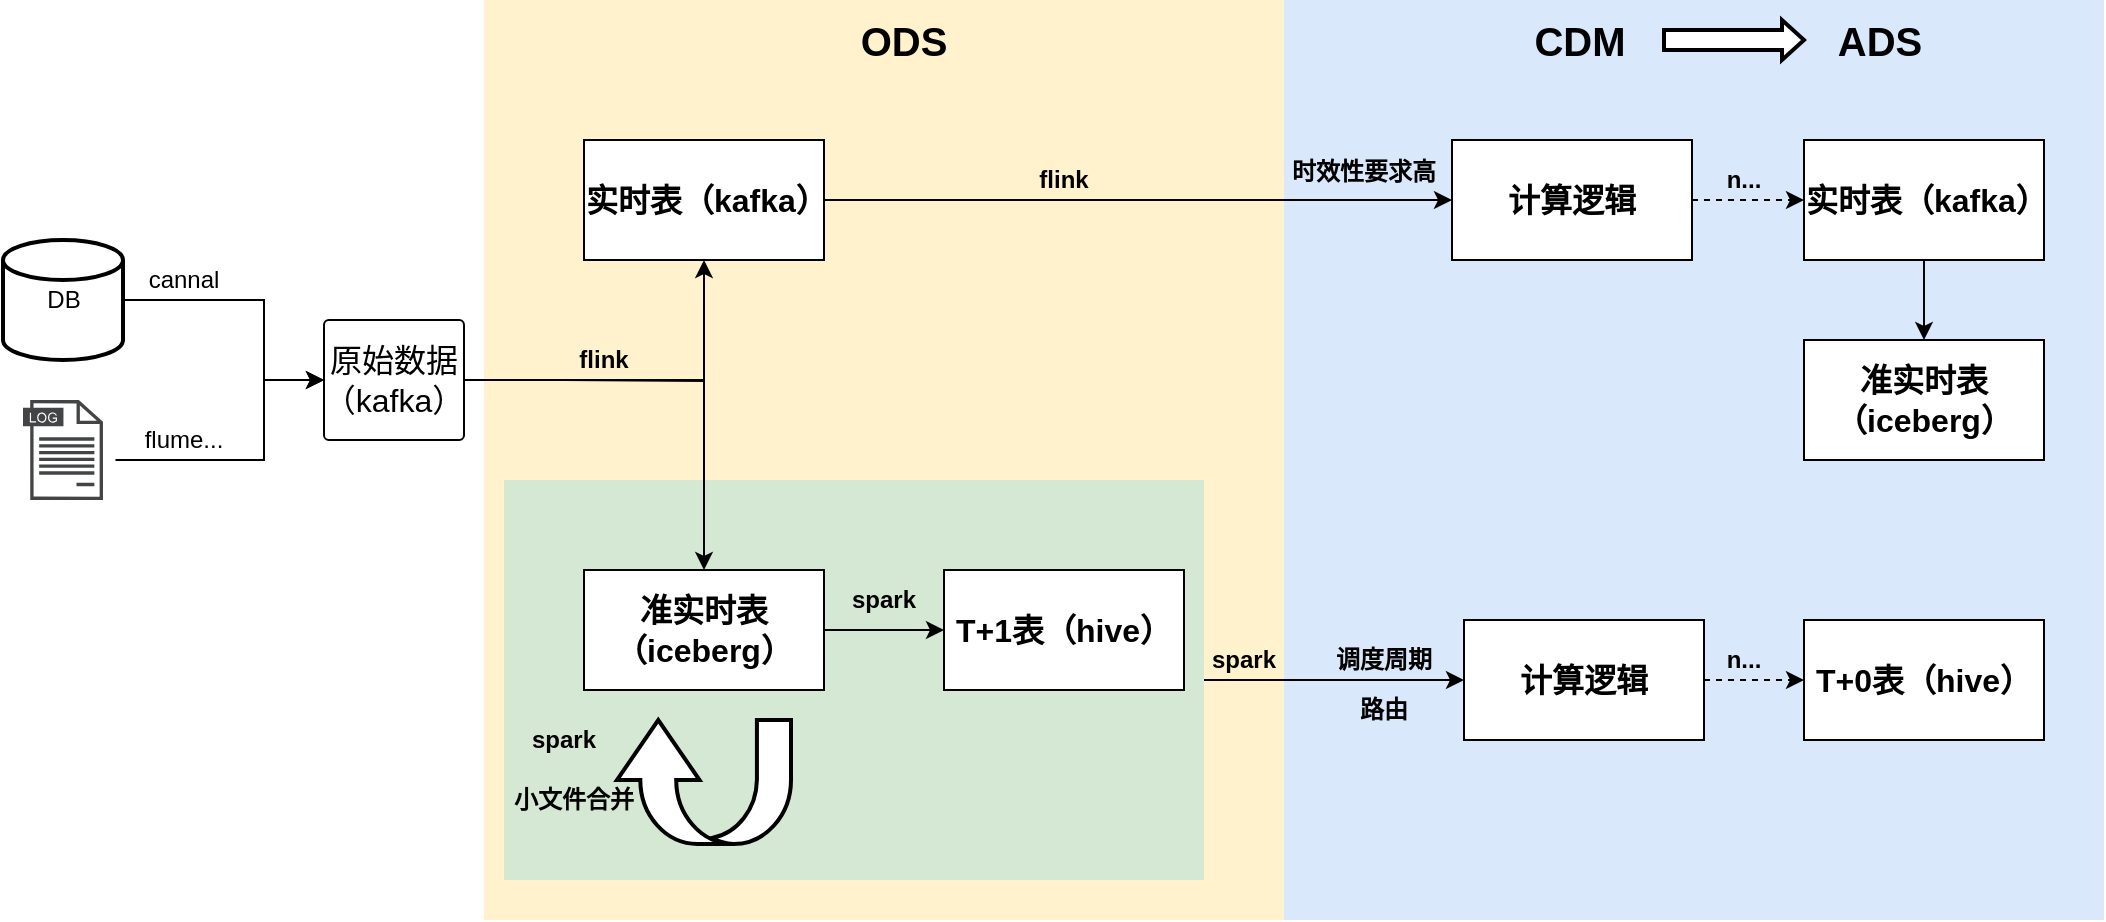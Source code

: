 <mxfile version="20.8.23" type="github">
  <diagram name="第 1 页" id="T3tAwt_vPYVnly3fnjv3">
    <mxGraphModel dx="1621" dy="515" grid="1" gridSize="10" guides="1" tooltips="1" connect="1" arrows="1" fold="1" page="1" pageScale="1" pageWidth="827" pageHeight="1169" math="0" shadow="0">
      <root>
        <mxCell id="0" />
        <mxCell id="1" parent="0" />
        <mxCell id="f1Rn8pXJ9OwuXsxrikAa-1" value="" style="rounded=0;whiteSpace=wrap;html=1;dashed=1;fillColor=#dae8fc;strokeColor=none;" parent="1" diagramCategory="general" diagramName="Rectangle" vertex="1">
          <mxGeometry x="210" y="240" width="410" height="460" as="geometry" />
        </mxCell>
        <mxCell id="f1Rn8pXJ9OwuXsxrikAa-2" value="" style="rounded=0;whiteSpace=wrap;html=1;dashed=1;fillColor=#fff2cc;strokeColor=none;" parent="1" diagramCategory="general" diagramName="Rectangle" vertex="1">
          <mxGeometry x="-190" y="240" width="400" height="460" as="geometry" />
        </mxCell>
        <mxCell id="f1Rn8pXJ9OwuXsxrikAa-3" style="edgeStyle=orthogonalEdgeStyle;rounded=0;orthogonalLoop=1;jettySize=auto;html=1;exitX=1;exitY=0.5;exitDx=0;exitDy=0;entryX=0;entryY=0.5;entryDx=0;entryDy=0;" parent="1" source="f1Rn8pXJ9OwuXsxrikAa-4" target="f1Rn8pXJ9OwuXsxrikAa-24" edge="1">
          <mxGeometry relative="1" as="geometry" />
        </mxCell>
        <mxCell id="f1Rn8pXJ9OwuXsxrikAa-4" value="" style="rounded=0;whiteSpace=wrap;html=1;dashed=1;fillColor=#d5e8d4;strokeColor=none;" parent="1" diagramCategory="general" diagramName="Rectangle" vertex="1">
          <mxGeometry x="-180" y="480" width="350" height="200" as="geometry" />
        </mxCell>
        <mxCell id="f1Rn8pXJ9OwuXsxrikAa-5" style="edgeStyle=orthogonalEdgeStyle;rounded=0;orthogonalLoop=1;jettySize=auto;html=1;exitX=1;exitY=0.5;exitDx=0;exitDy=0;entryX=0;entryY=0.5;entryDx=0;entryDy=0;fontSize=20;" parent="1" source="f1Rn8pXJ9OwuXsxrikAa-6" target="f1Rn8pXJ9OwuXsxrikAa-29" edge="1">
          <mxGeometry relative="1" as="geometry" />
        </mxCell>
        <mxCell id="f1Rn8pXJ9OwuXsxrikAa-6" value="&lt;span style=&quot;font-size: 16px;&quot;&gt;实时表（kafka）&lt;/span&gt;" style="rounded=0;whiteSpace=wrap;html=1;fontStyle=1;" parent="1" diagramCategory="general" diagramName="Rectangle" vertex="1">
          <mxGeometry x="-140" y="310" width="120" height="60" as="geometry" />
        </mxCell>
        <mxCell id="f1Rn8pXJ9OwuXsxrikAa-7" style="edgeStyle=orthogonalEdgeStyle;rounded=0;orthogonalLoop=1;jettySize=auto;html=1;exitX=1;exitY=0.5;exitDx=0;exitDy=0;" parent="1" target="f1Rn8pXJ9OwuXsxrikAa-6" edge="1">
          <mxGeometry relative="1" as="geometry">
            <mxPoint x="-150" y="430" as="sourcePoint" />
          </mxGeometry>
        </mxCell>
        <mxCell id="f1Rn8pXJ9OwuXsxrikAa-8" style="edgeStyle=orthogonalEdgeStyle;rounded=0;orthogonalLoop=1;jettySize=auto;html=1;" parent="1" source="f1Rn8pXJ9OwuXsxrikAa-15" target="f1Rn8pXJ9OwuXsxrikAa-10" edge="1">
          <mxGeometry relative="1" as="geometry">
            <mxPoint x="-150" y="430" as="sourcePoint" />
          </mxGeometry>
        </mxCell>
        <mxCell id="f1Rn8pXJ9OwuXsxrikAa-9" style="edgeStyle=orthogonalEdgeStyle;rounded=0;orthogonalLoop=1;jettySize=auto;html=1;exitX=1;exitY=0.5;exitDx=0;exitDy=0;entryX=0;entryY=0.5;entryDx=0;entryDy=0;" parent="1" source="f1Rn8pXJ9OwuXsxrikAa-10" target="f1Rn8pXJ9OwuXsxrikAa-21" edge="1">
          <mxGeometry relative="1" as="geometry" />
        </mxCell>
        <mxCell id="f1Rn8pXJ9OwuXsxrikAa-10" value="&lt;span style=&quot;font-size: 16px;&quot;&gt;准实时表（iceberg）&lt;/span&gt;" style="rounded=0;whiteSpace=wrap;html=1;fontStyle=1;" parent="1" diagramCategory="general" diagramName="Rectangle" vertex="1">
          <mxGeometry x="-140" y="525" width="120" height="60" as="geometry" />
        </mxCell>
        <mxCell id="f1Rn8pXJ9OwuXsxrikAa-11" style="edgeStyle=orthogonalEdgeStyle;rounded=0;orthogonalLoop=1;jettySize=auto;html=1;" parent="1" source="f1Rn8pXJ9OwuXsxrikAa-12" target="f1Rn8pXJ9OwuXsxrikAa-15" edge="1">
          <mxGeometry relative="1" as="geometry">
            <Array as="points">
              <mxPoint x="-300" y="390" />
              <mxPoint x="-300" y="430" />
            </Array>
          </mxGeometry>
        </mxCell>
        <mxCell id="f1Rn8pXJ9OwuXsxrikAa-12" value="DB" style="shape=mxgraph.flowchart.database;whiteSpace=wrap;html=1;fillColor=#ffffff;strokeColor=#000000;strokeWidth=2;" parent="1" diagramCategory="Flowchart" diagramName="Database" vertex="1">
          <mxGeometry x="-430.5" y="360" width="60" height="60" as="geometry" />
        </mxCell>
        <mxCell id="f1Rn8pXJ9OwuXsxrikAa-13" style="edgeStyle=orthogonalEdgeStyle;rounded=0;orthogonalLoop=1;jettySize=auto;html=1;exitX=0;exitY=0;exitDx=52.5;exitDy=30;exitPerimeter=0;entryX=0;entryY=0.5;entryDx=0;entryDy=0;" parent="1" target="f1Rn8pXJ9OwuXsxrikAa-15" edge="1">
          <mxGeometry relative="1" as="geometry">
            <Array as="points">
              <mxPoint x="-300" y="470" />
              <mxPoint x="-300" y="430" />
            </Array>
            <mxPoint x="-374.25" y="470" as="sourcePoint" />
          </mxGeometry>
        </mxCell>
        <mxCell id="f1Rn8pXJ9OwuXsxrikAa-15" value="&lt;span style=&quot;font-size: 16px;&quot;&gt;原始数据（kafka）&lt;/span&gt;" style="rounded=1;whiteSpace=wrap;html=1;arcSize=4;" parent="1" diagramCategory="general" diagramName="RoundedRectangle" vertex="1">
          <mxGeometry x="-270" y="400" width="70" height="60" as="geometry" />
        </mxCell>
        <mxCell id="f1Rn8pXJ9OwuXsxrikAa-16" value="cannal" style="text;html=1;strokeColor=none;fillColor=none;align=center;verticalAlign=middle;whiteSpace=wrap;rounded=0;" parent="1" diagramCategory="general" diagramName="text" vertex="1">
          <mxGeometry x="-360" y="370" width="40" height="20" as="geometry" />
        </mxCell>
        <mxCell id="f1Rn8pXJ9OwuXsxrikAa-17" value="flume..." style="text;html=1;strokeColor=none;fillColor=none;align=center;verticalAlign=middle;whiteSpace=wrap;rounded=0;" parent="1" diagramCategory="general" diagramName="text" vertex="1">
          <mxGeometry x="-360" y="450" width="40" height="20" as="geometry" />
        </mxCell>
        <mxCell id="f1Rn8pXJ9OwuXsxrikAa-18" value="&lt;b&gt;flink&lt;/b&gt;" style="text;html=1;strokeColor=none;fillColor=none;align=center;verticalAlign=middle;whiteSpace=wrap;rounded=0;" parent="1" diagramCategory="general" diagramName="text" vertex="1">
          <mxGeometry x="-150" y="410" width="40" height="20" as="geometry" />
        </mxCell>
        <mxCell id="f1Rn8pXJ9OwuXsxrikAa-19" value="" style="shape=mxgraph.arrows.u_turn_up_arrow;whiteSpace=wrap;html=1;fillColor=#ffffff;strokeColor=#000000;strokeWidth=2;" parent="1" diagramCategory="arrow" diagramName="UTurnUpArrow" vertex="1">
          <mxGeometry x="-123.5" y="600" width="87" height="62" as="geometry" />
        </mxCell>
        <mxCell id="f1Rn8pXJ9OwuXsxrikAa-20" value="&lt;b&gt;spark&lt;/b&gt;" style="text;html=1;strokeColor=none;fillColor=none;align=center;verticalAlign=middle;whiteSpace=wrap;rounded=0;" parent="1" diagramCategory="general" diagramName="text" vertex="1">
          <mxGeometry x="-170" y="600" width="40" height="20" as="geometry" />
        </mxCell>
        <mxCell id="f1Rn8pXJ9OwuXsxrikAa-21" value="&lt;span style=&quot;font-size: 16px;&quot;&gt;T+1表（hive）&lt;/span&gt;" style="rounded=0;whiteSpace=wrap;html=1;fontStyle=1;" parent="1" diagramCategory="general" diagramName="Rectangle" vertex="1">
          <mxGeometry x="40" y="525" width="120" height="60" as="geometry" />
        </mxCell>
        <mxCell id="f1Rn8pXJ9OwuXsxrikAa-22" value="&lt;b&gt;spark&lt;/b&gt;" style="text;html=1;strokeColor=none;fillColor=none;align=center;verticalAlign=middle;whiteSpace=wrap;rounded=0;" parent="1" diagramCategory="general" diagramName="text" vertex="1">
          <mxGeometry x="-10" y="530" width="40" height="20" as="geometry" />
        </mxCell>
        <mxCell id="f1Rn8pXJ9OwuXsxrikAa-23" style="edgeStyle=orthogonalEdgeStyle;rounded=0;orthogonalLoop=1;jettySize=auto;html=1;exitX=1;exitY=0.5;exitDx=0;exitDy=0;fontSize=20;dashed=1;" parent="1" source="f1Rn8pXJ9OwuXsxrikAa-24" target="f1Rn8pXJ9OwuXsxrikAa-33" edge="1">
          <mxGeometry relative="1" as="geometry" />
        </mxCell>
        <mxCell id="f1Rn8pXJ9OwuXsxrikAa-24" value="&lt;font style=&quot;font-size: 16px;&quot;&gt;计算逻辑&lt;/font&gt;" style="rounded=0;whiteSpace=wrap;html=1;fontStyle=1;" parent="1" diagramCategory="general" diagramName="Rectangle" vertex="1">
          <mxGeometry x="300" y="550" width="120" height="60" as="geometry" />
        </mxCell>
        <mxCell id="f1Rn8pXJ9OwuXsxrikAa-25" value="&lt;b&gt;调度周期&lt;/b&gt;" style="text;html=1;strokeColor=none;fillColor=none;align=center;verticalAlign=middle;whiteSpace=wrap;rounded=0;" parent="1" diagramCategory="general" diagramName="text" vertex="1">
          <mxGeometry x="230" y="560" width="60" height="20" as="geometry" />
        </mxCell>
        <mxCell id="f1Rn8pXJ9OwuXsxrikAa-26" value="&lt;b&gt;小文件合并&lt;/b&gt;" style="text;html=1;strokeColor=none;fillColor=none;align=center;verticalAlign=middle;whiteSpace=wrap;rounded=0;" parent="1" diagramCategory="general" diagramName="text" vertex="1">
          <mxGeometry x="-180" y="630" width="70" height="20" as="geometry" />
        </mxCell>
        <mxCell id="f1Rn8pXJ9OwuXsxrikAa-27" value="ODS" style="text;html=1;strokeColor=none;fillColor=none;align=center;verticalAlign=middle;whiteSpace=wrap;rounded=0;fontStyle=1;fontSize=20;" parent="1" diagramCategory="general" diagramName="text" vertex="1">
          <mxGeometry x="-30" y="250" width="100" height="20" as="geometry" />
        </mxCell>
        <mxCell id="f1Rn8pXJ9OwuXsxrikAa-28" style="edgeStyle=orthogonalEdgeStyle;rounded=0;orthogonalLoop=1;jettySize=auto;html=1;exitX=1;exitY=0.5;exitDx=0;exitDy=0;fontSize=20;dashed=1;" parent="1" source="f1Rn8pXJ9OwuXsxrikAa-29" target="f1Rn8pXJ9OwuXsxrikAa-32" edge="1">
          <mxGeometry relative="1" as="geometry" />
        </mxCell>
        <mxCell id="f1Rn8pXJ9OwuXsxrikAa-29" value="&lt;span style=&quot;font-size: 16px;&quot;&gt;计算逻辑&lt;/span&gt;" style="rounded=0;whiteSpace=wrap;html=1;fontStyle=1;" parent="1" diagramCategory="general" diagramName="Rectangle" vertex="1">
          <mxGeometry x="294" y="310" width="120" height="60" as="geometry" />
        </mxCell>
        <mxCell id="f1Rn8pXJ9OwuXsxrikAa-30" value="&lt;b&gt;时效性要求高&lt;/b&gt;" style="text;html=1;strokeColor=none;fillColor=none;align=center;verticalAlign=middle;whiteSpace=wrap;rounded=0;" parent="1" diagramCategory="general" diagramName="text" vertex="1">
          <mxGeometry x="210" y="316" width="80" height="20" as="geometry" />
        </mxCell>
        <mxCell id="f1Rn8pXJ9OwuXsxrikAa-31" value="CDM" style="text;html=1;strokeColor=none;fillColor=none;align=center;verticalAlign=middle;whiteSpace=wrap;rounded=0;fontStyle=1;fontSize=20;" parent="1" diagramCategory="general" diagramName="text" vertex="1">
          <mxGeometry x="290" y="250" width="136" height="20" as="geometry" />
        </mxCell>
        <mxCell id="f1Rn8pXJ9OwuXsxrikAa-45" style="edgeStyle=orthogonalEdgeStyle;rounded=0;orthogonalLoop=1;jettySize=auto;html=1;exitX=0.5;exitY=1;exitDx=0;exitDy=0;" parent="1" source="f1Rn8pXJ9OwuXsxrikAa-32" target="f1Rn8pXJ9OwuXsxrikAa-44" edge="1">
          <mxGeometry relative="1" as="geometry" />
        </mxCell>
        <mxCell id="f1Rn8pXJ9OwuXsxrikAa-32" value="&lt;span style=&quot;font-size: 16px;&quot;&gt;实时表（kafka）&lt;/span&gt;" style="rounded=0;whiteSpace=wrap;html=1;fontStyle=1;" parent="1" diagramCategory="general" diagramName="Rectangle" vertex="1">
          <mxGeometry x="470" y="310" width="120" height="60" as="geometry" />
        </mxCell>
        <mxCell id="f1Rn8pXJ9OwuXsxrikAa-33" value="&lt;font style=&quot;font-size: 16px;&quot;&gt;T+0表（hive）&lt;/font&gt;" style="rounded=0;whiteSpace=wrap;html=1;fontStyle=1;" parent="1" diagramCategory="general" diagramName="Rectangle" vertex="1">
          <mxGeometry x="470" y="550" width="120" height="60" as="geometry" />
        </mxCell>
        <mxCell id="f1Rn8pXJ9OwuXsxrikAa-34" value="n..." style="text;html=1;strokeColor=none;fillColor=none;align=center;verticalAlign=middle;whiteSpace=wrap;rounded=0;fontStyle=1;" parent="1" diagramCategory="general" diagramName="text" vertex="1">
          <mxGeometry x="420" y="320" width="40" height="20" as="geometry" />
        </mxCell>
        <mxCell id="f1Rn8pXJ9OwuXsxrikAa-35" value="&lt;b&gt;路由&lt;/b&gt;" style="text;html=1;strokeColor=none;fillColor=none;align=center;verticalAlign=middle;whiteSpace=wrap;rounded=0;" parent="1" diagramCategory="general" diagramName="text" vertex="1">
          <mxGeometry x="230" y="585" width="60" height="20" as="geometry" />
        </mxCell>
        <mxCell id="f1Rn8pXJ9OwuXsxrikAa-36" value="n..." style="text;html=1;strokeColor=none;fillColor=none;align=center;verticalAlign=middle;whiteSpace=wrap;rounded=0;fontStyle=1;" parent="1" diagramCategory="general" diagramName="text" vertex="1">
          <mxGeometry x="420" y="560" width="40" height="20" as="geometry" />
        </mxCell>
        <mxCell id="f1Rn8pXJ9OwuXsxrikAa-38" value="" style="verticalLabelPosition=bottom;verticalAlign=top;html=1;strokeWidth=2;shape=mxgraph.arrows2.arrow;dy=0.5;dx=11;notch=0;" parent="1" vertex="1">
          <mxGeometry x="400" y="250" width="70" height="20" as="geometry" />
        </mxCell>
        <mxCell id="f1Rn8pXJ9OwuXsxrikAa-39" value="ADS" style="text;html=1;strokeColor=none;fillColor=none;align=center;verticalAlign=middle;whiteSpace=wrap;rounded=0;fontStyle=1;fontSize=20;" parent="1" diagramCategory="general" diagramName="text" vertex="1">
          <mxGeometry x="440" y="250" width="136" height="20" as="geometry" />
        </mxCell>
        <mxCell id="f1Rn8pXJ9OwuXsxrikAa-40" value="" style="sketch=0;pointerEvents=1;shadow=0;dashed=0;html=1;strokeColor=none;fillColor=#434445;aspect=fixed;labelPosition=center;verticalLabelPosition=bottom;verticalAlign=top;align=center;outlineConnect=0;shape=mxgraph.vvd.log_files;" parent="1" vertex="1">
          <mxGeometry x="-420.5" y="440" width="40" height="50" as="geometry" />
        </mxCell>
        <mxCell id="f1Rn8pXJ9OwuXsxrikAa-41" value="&lt;b&gt;flink&lt;/b&gt;" style="text;html=1;strokeColor=none;fillColor=none;align=center;verticalAlign=middle;whiteSpace=wrap;rounded=0;" parent="1" diagramCategory="general" diagramName="text" vertex="1">
          <mxGeometry x="80" y="320" width="40" height="20" as="geometry" />
        </mxCell>
        <mxCell id="f1Rn8pXJ9OwuXsxrikAa-44" value="&lt;span style=&quot;font-size: 16px;&quot;&gt;准实时表（iceberg）&lt;/span&gt;" style="rounded=0;whiteSpace=wrap;html=1;fontStyle=1;" parent="1" diagramCategory="general" diagramName="Rectangle" vertex="1">
          <mxGeometry x="470" y="410" width="120" height="60" as="geometry" />
        </mxCell>
        <mxCell id="f1Rn8pXJ9OwuXsxrikAa-46" value="&lt;b&gt;spark&lt;/b&gt;" style="text;html=1;strokeColor=none;fillColor=none;align=center;verticalAlign=middle;whiteSpace=wrap;rounded=0;" parent="1" diagramCategory="general" diagramName="text" vertex="1">
          <mxGeometry x="170" y="560" width="40" height="20" as="geometry" />
        </mxCell>
      </root>
    </mxGraphModel>
  </diagram>
</mxfile>
